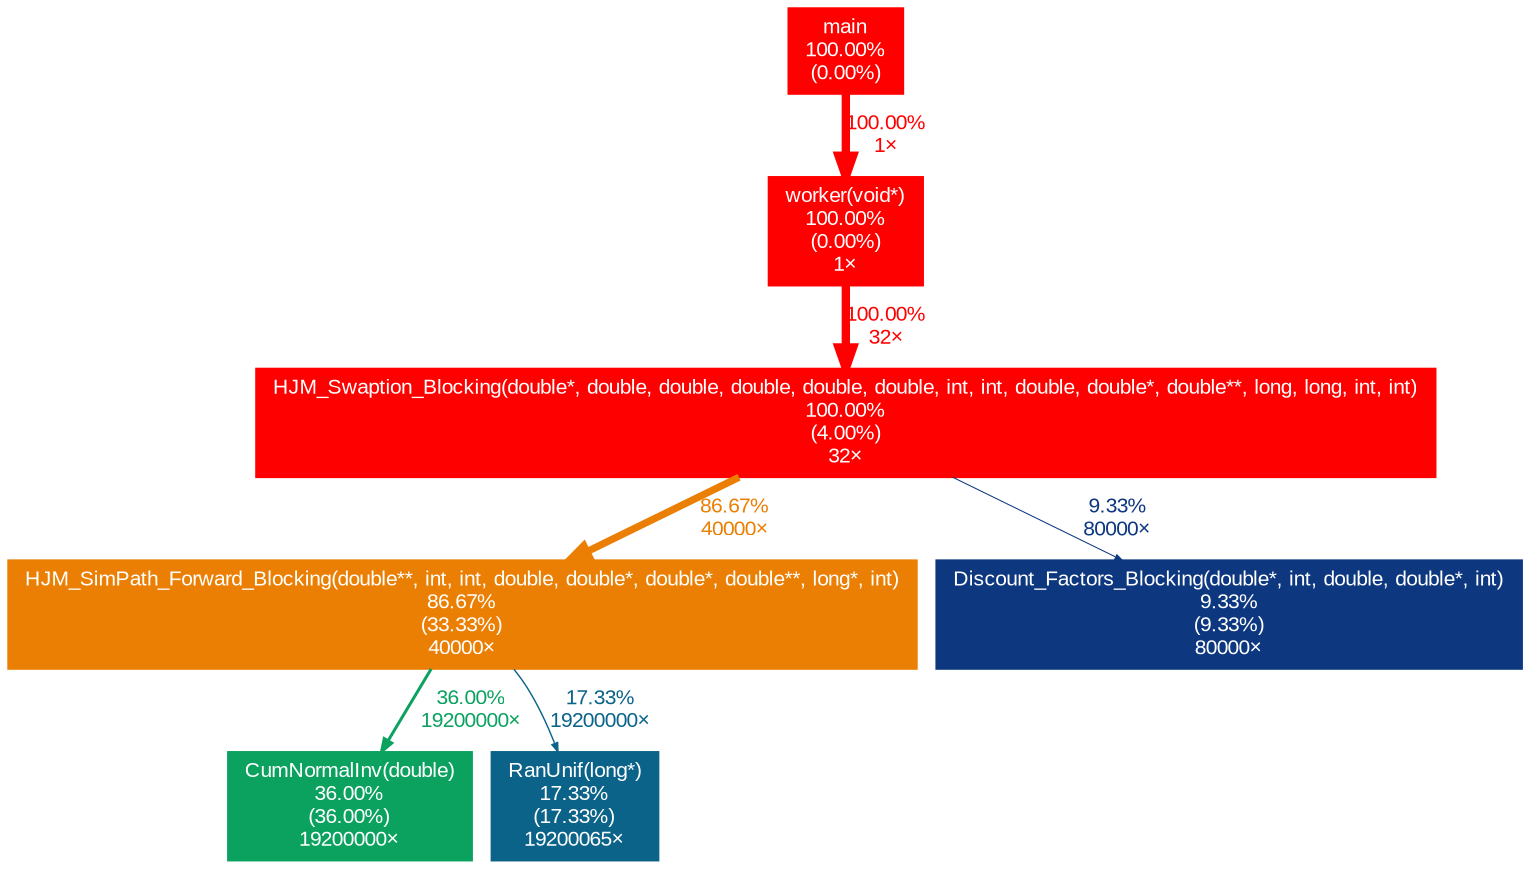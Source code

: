 digraph {
	graph [fontname=Arial, nodesep=0.125, ranksep=0.25];
	node [fontcolor=white, fontname=Arial, height=0, shape=box, style=filled, width=0];
	edge [fontname=Arial];
	1 [color="#ff0000", fontcolor="#ffffff", fontsize="10.00", label="main\n100.00%\n(0.00%)"];
	1 -> 3 [arrowsize="1.00", color="#ff0000", fontcolor="#ff0000", fontsize="10.00", label="100.00%\n1×", labeldistance="4.00", penwidth="4.00"];
	2 [color="#ff0000", fontcolor="#ffffff", fontsize="10.00", label="HJM_Swaption_Blocking(double*, double, double, double, double, double, int, int, double, double*, double**, long, long, int, int)\n100.00%\n(4.00%)\n32×"];
	2 -> 4 [arrowsize="0.93", color="#eb7f03", fontcolor="#eb7f03", fontsize="10.00", label="86.67%\n40000×", labeldistance="3.47", penwidth="3.47"];
	2 -> 7 [arrowsize="0.35", color="#0d377f", fontcolor="#0d377f", fontsize="10.00", label="9.33%\n80000×", labeldistance="0.50", penwidth="0.50"];
	3 [color="#ff0000", fontcolor="#ffffff", fontsize="10.00", label="worker(void*)\n100.00%\n(0.00%)\n1×"];
	3 -> 2 [arrowsize="1.00", color="#ff0000", fontcolor="#ff0000", fontsize="10.00", label="100.00%\n32×", labeldistance="4.00", penwidth="4.00"];
	4 [color="#eb7f03", fontcolor="#ffffff", fontsize="10.00", label="HJM_SimPath_Forward_Blocking(double**, int, int, double, double*, double*, double**, long*, int)\n86.67%\n(33.33%)\n40000×"];
	4 -> 5 [arrowsize="0.60", color="#0ba260", fontcolor="#0ba260", fontsize="10.00", label="36.00%\n19200000×", labeldistance="1.44", penwidth="1.44"];
	4 -> 6 [arrowsize="0.42", color="#0c6389", fontcolor="#0c6389", fontsize="10.00", label="17.33%\n19200000×", labeldistance="0.69", penwidth="0.69"];
	5 [color="#0ba260", fontcolor="#ffffff", fontsize="10.00", label="CumNormalInv(double)\n36.00%\n(36.00%)\n19200000×"];
	6 [color="#0c6389", fontcolor="#ffffff", fontsize="10.00", label="RanUnif(long*)\n17.33%\n(17.33%)\n19200065×"];
	7 [color="#0d377f", fontcolor="#ffffff", fontsize="10.00", label="Discount_Factors_Blocking(double*, int, double, double*, int)\n9.33%\n(9.33%)\n80000×"];
}
